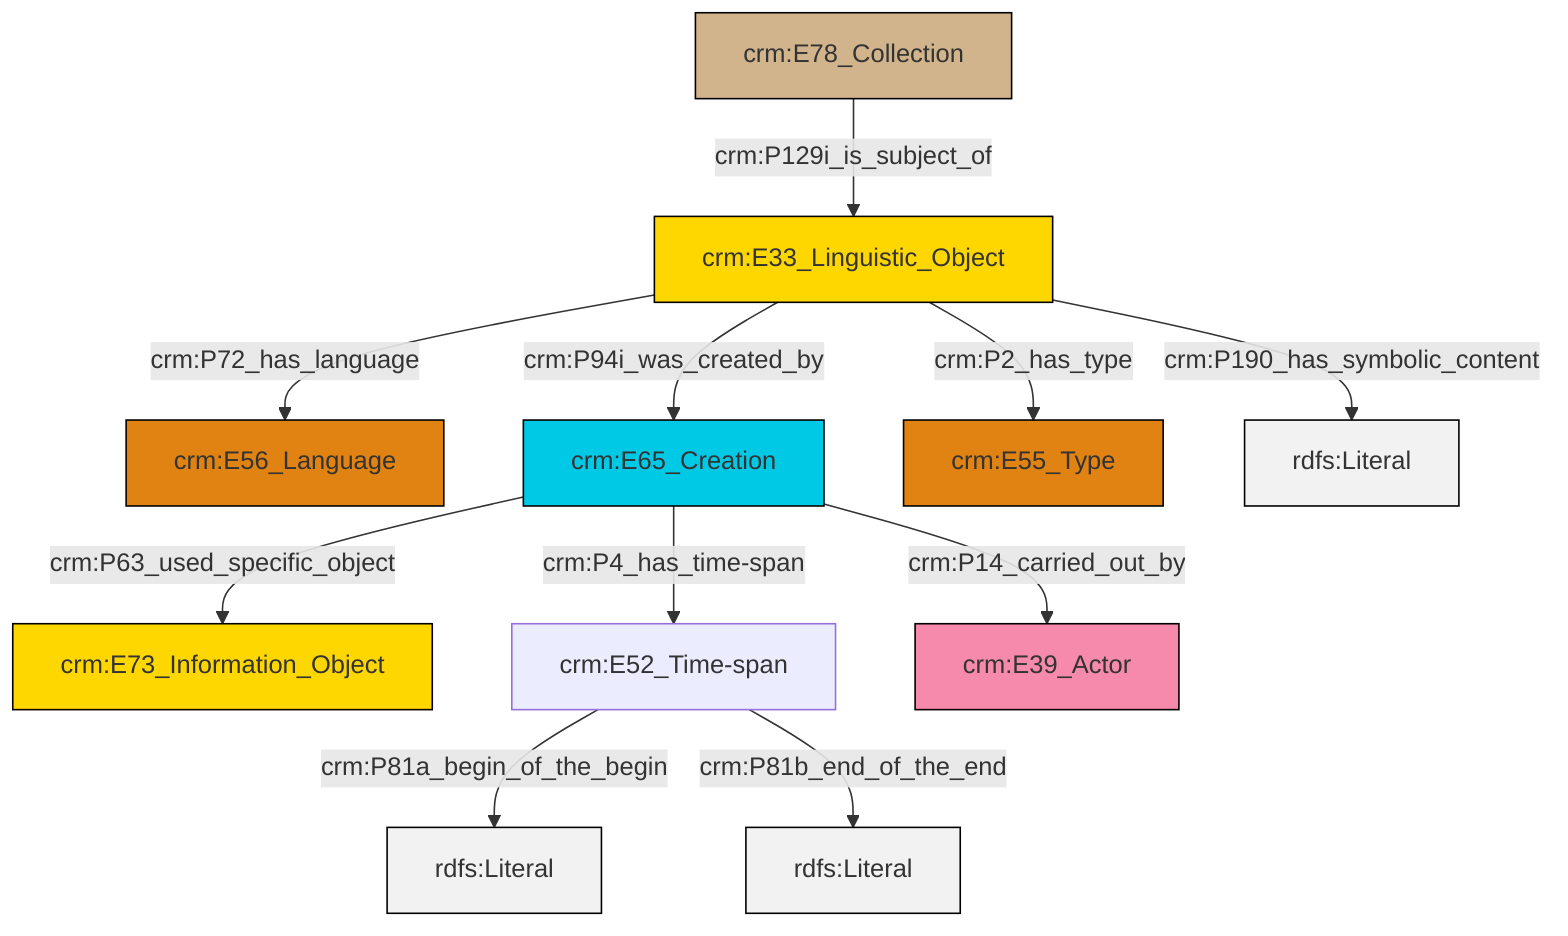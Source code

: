 graph TD
classDef Literal fill:#f2f2f2,stroke:#000000;
classDef CRM_Entity fill:#FFFFFF,stroke:#000000;
classDef Temporal_Entity fill:#00C9E6, stroke:#000000;
classDef Type fill:#E18312, stroke:#000000;
classDef Time-Span fill:#2C9C91, stroke:#000000;
classDef Appellation fill:#FFEB7F, stroke:#000000;
classDef Place fill:#008836, stroke:#000000;
classDef Persistent_Item fill:#B266B2, stroke:#000000;
classDef Conceptual_Object fill:#FFD700, stroke:#000000;
classDef Physical_Thing fill:#D2B48C, stroke:#000000;
classDef Actor fill:#f58aad, stroke:#000000;
classDef PC_Classes fill:#4ce600, stroke:#000000;
classDef Multi fill:#cccccc,stroke:#000000;

0["crm:E33_Linguistic_Object"]:::Conceptual_Object -->|crm:P72_has_language| 2["crm:E56_Language"]:::Type
0["crm:E33_Linguistic_Object"]:::Conceptual_Object -->|crm:P2_has_type| 9["crm:E55_Type"]:::Type
5["crm:E65_Creation"]:::Temporal_Entity -->|crm:P4_has_time-span| 7["crm:E52_Time-span"]:::Default
5["crm:E65_Creation"]:::Temporal_Entity -->|crm:P63_used_specific_object| 3["crm:E73_Information_Object"]:::Conceptual_Object
10["crm:E78_Collection"]:::Physical_Thing -->|crm:P129i_is_subject_of| 0["crm:E33_Linguistic_Object"]:::Conceptual_Object
0["crm:E33_Linguistic_Object"]:::Conceptual_Object -->|crm:P190_has_symbolic_content| 15[rdfs:Literal]:::Literal
7["crm:E52_Time-span"]:::Default -->|crm:P81a_begin_of_the_begin| 17[rdfs:Literal]:::Literal
7["crm:E52_Time-span"]:::Default -->|crm:P81b_end_of_the_end| 18[rdfs:Literal]:::Literal
0["crm:E33_Linguistic_Object"]:::Conceptual_Object -->|crm:P94i_was_created_by| 5["crm:E65_Creation"]:::Temporal_Entity
5["crm:E65_Creation"]:::Temporal_Entity -->|crm:P14_carried_out_by| 13["crm:E39_Actor"]:::Actor